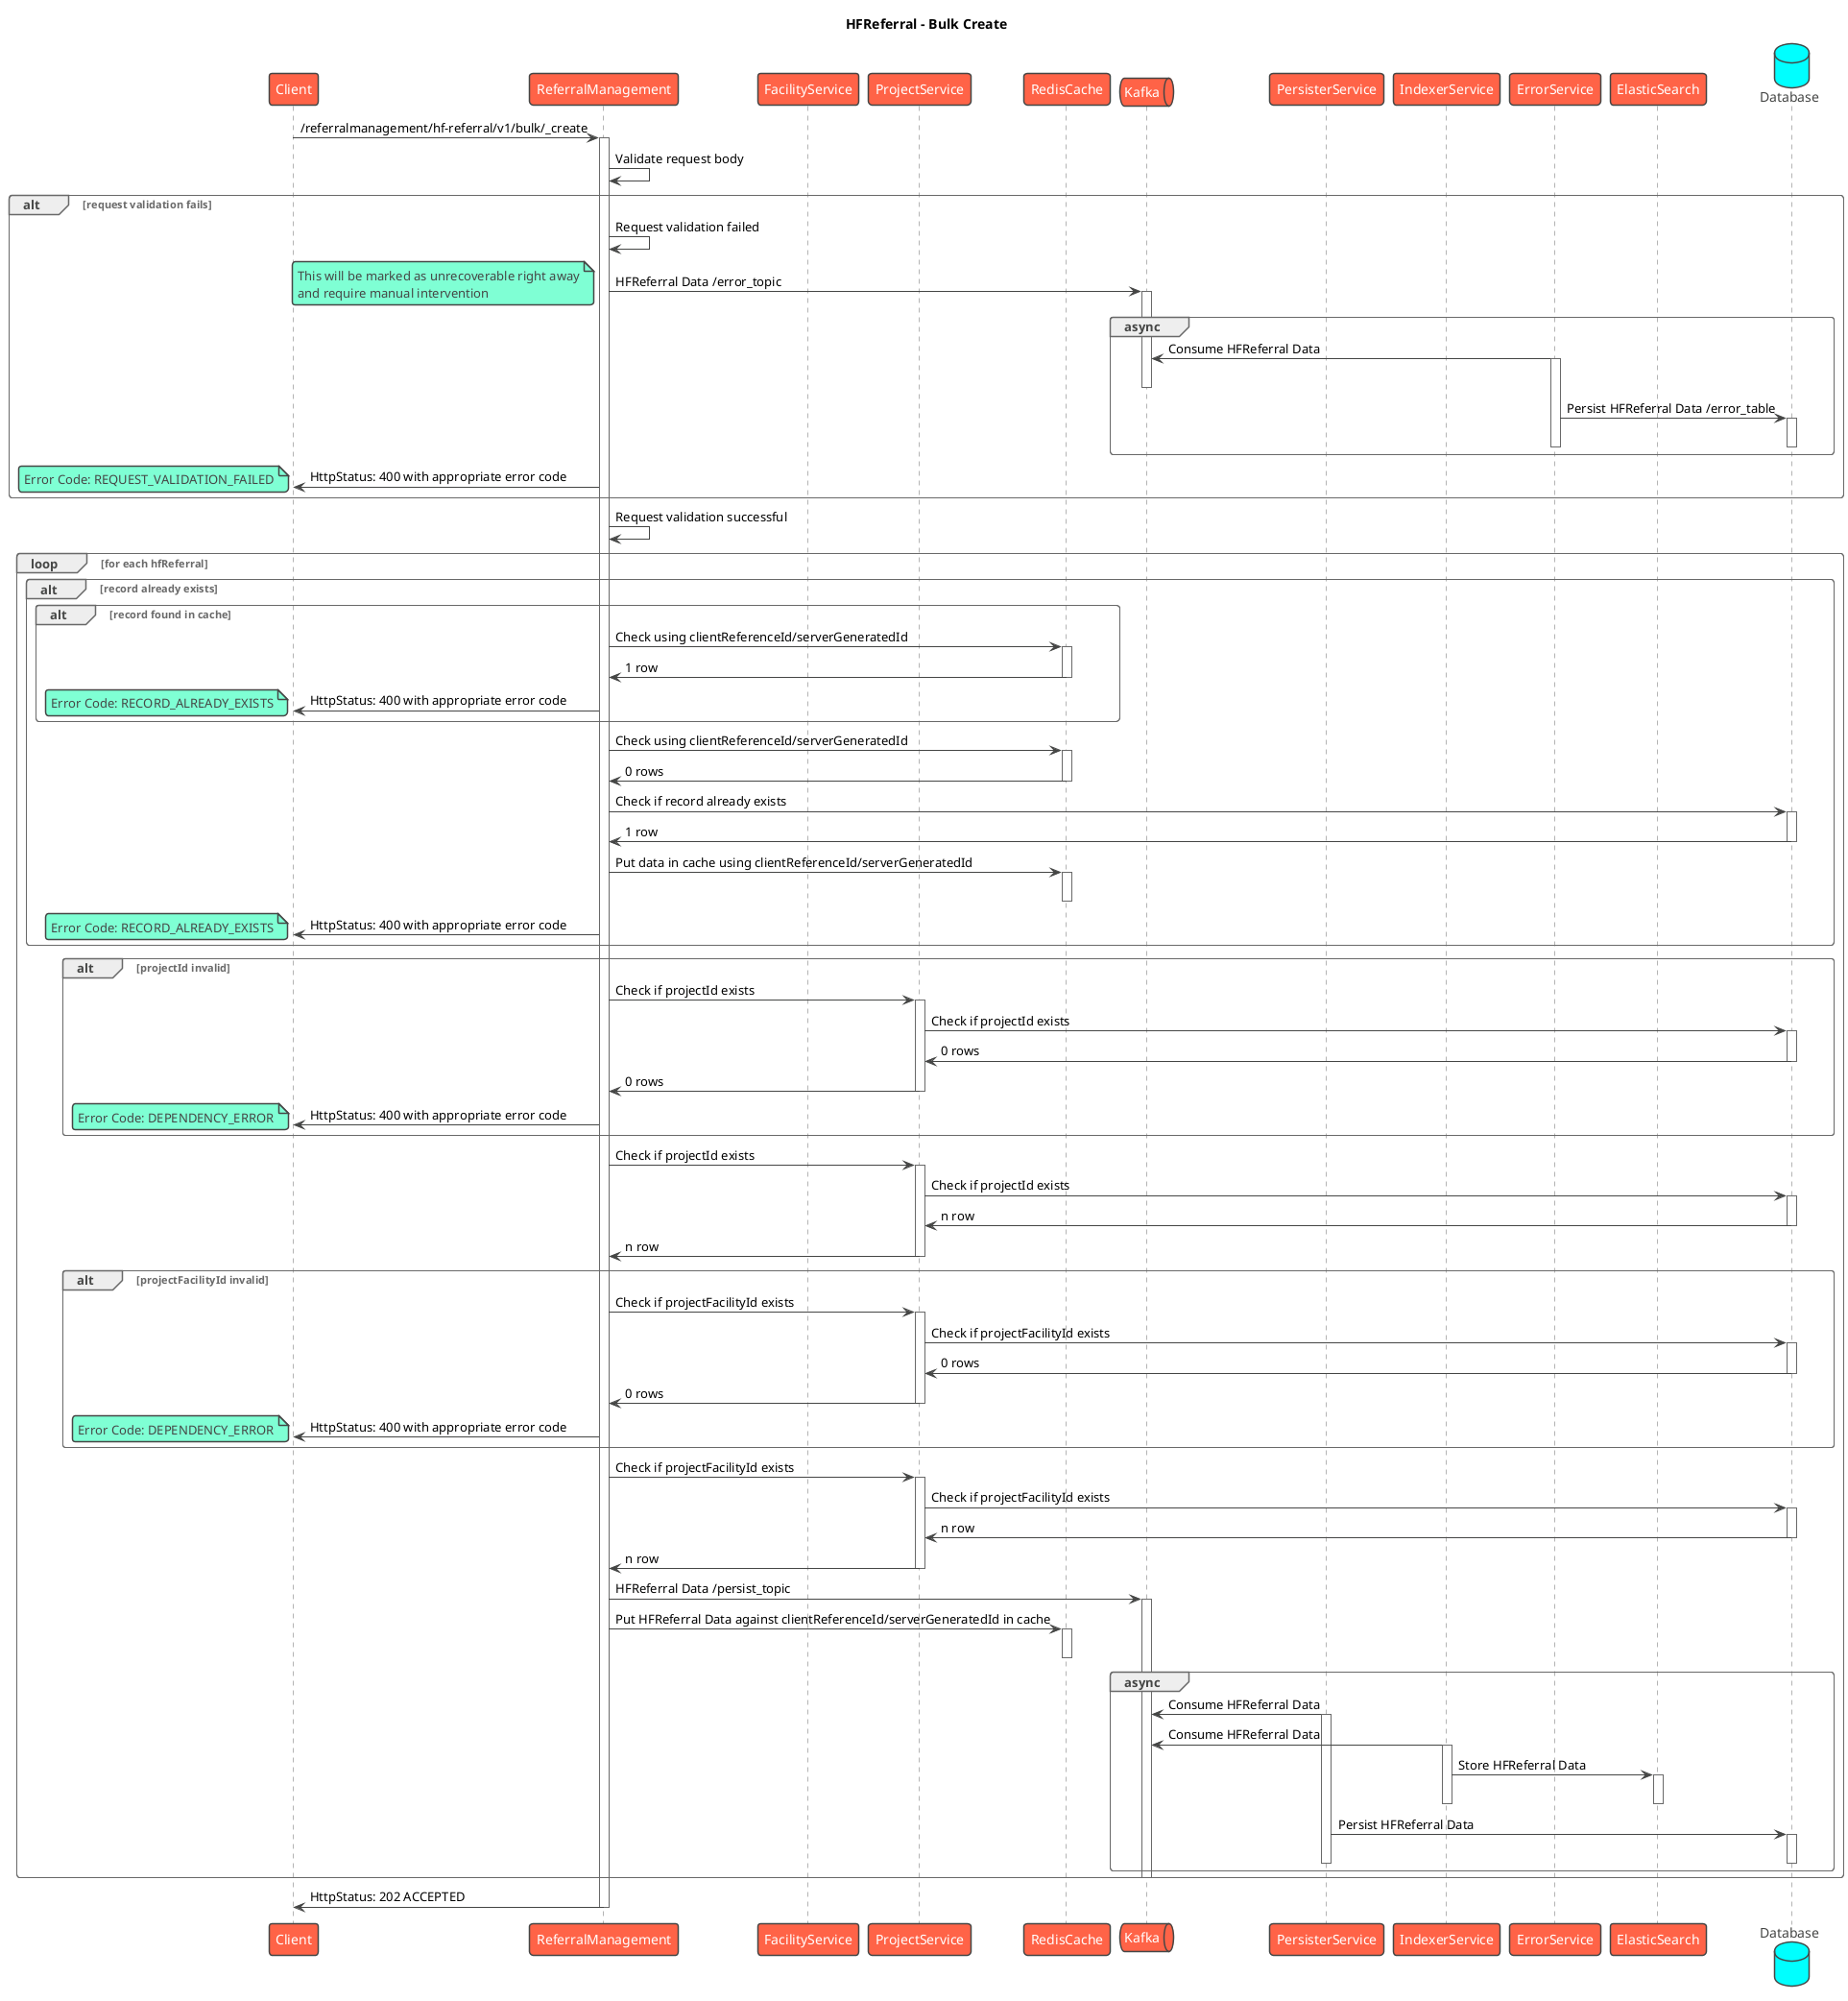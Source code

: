 @startuml
title HFReferral - Bulk Create
!theme vibrant
participant Client as c
participant ReferralManagement as rm
participant FacilityService as fs
participant ProjectService as ps
participant RedisCache as rc
queue Kafka as k
participant PersisterService as prs
participant IndexerService as idx
participant ErrorService as es
participant ElasticSearch as el
database Database as db

c -> rm : /referralmanagement/hf-referral/v1/bulk/_create
activate rm
rm -> rm : Validate request body

alt request validation fails
    rm -> rm: Request validation failed
    rm -> k: HFReferral Data /error_topic
    note left
        This will be marked as unrecoverable right away
        and require manual intervention
    end note
    activate k
    group async
        es -> k: Consume HFReferral Data
        activate es
        deactivate k
        es -> db: Persist HFReferral Data /error_table
        activate db
        deactivate db
        deactivate es
    end
    rm -> c: HttpStatus: 400 with appropriate error code
    note left
      Error Code: REQUEST_VALIDATION_FAILED
    end note
end
rm -> rm: Request validation successful
loop for each hfReferral
    alt record already exists
        alt record found in cache
          rm -> rc: Check using clientReferenceId/serverGeneratedId
          activate rc
          rc -> rm: 1 row
          deactivate rc
          rm -> c: HttpStatus: 400 with appropriate error code
          note left
              Error Code: RECORD_ALREADY_EXISTS
          end note
        end
        rm -> rc: Check using clientReferenceId/serverGeneratedId
        activate rc
        rc -> rm: 0 rows
        deactivate rc
        rm -> db: Check if record already exists
        activate db
        db -> rm: 1 row
        deactivate db
        rm -> rc: Put data in cache using clientReferenceId/serverGeneratedId
        activate rc
        deactivate rc
        rm -> c: HttpStatus: 400 with appropriate error code
        note left
            Error Code: RECORD_ALREADY_EXISTS
        end note
    end
    alt projectId invalid
        rm -> ps: Check if projectId exists
        activate ps
        ps -> db: Check if projectId exists
        activate db
        db -> ps: 0 rows
        deactivate db
        ps -> rm: 0 rows
        deactivate ps
        rm -> c: HttpStatus: 400 with appropriate error code
        note left
           Error Code: DEPENDENCY_ERROR
        end note
    end
    rm -> ps: Check if projectId exists
    activate ps
    ps -> db: Check if projectId exists
    activate db
    db -> ps: n row
    deactivate db
    ps -> rm: n row
    deactivate ps
    alt projectFacilityId invalid
            rm -> ps: Check if projectFacilityId exists
            activate ps
            ps -> db: Check if projectFacilityId exists
            activate db
            db -> ps: 0 rows
            deactivate db
            ps -> rm: 0 rows
            deactivate ps
            rm -> c: HttpStatus: 400 with appropriate error code
            note left
               Error Code: DEPENDENCY_ERROR
            end note
        end
        rm -> ps: Check if projectFacilityId exists
        activate ps
        ps -> db: Check if projectFacilityId exists
        activate db
        db -> ps: n row
        deactivate db
        ps -> rm: n row
        deactivate ps
    rm -> k: HFReferral Data /persist_topic
    activate k
    rm -> rc: Put HFReferral Data against clientReferenceId/serverGeneratedId in cache
    activate rc
    deactivate rc
    group async
        prs -> k: Consume HFReferral Data
        activate prs
        idx -> k: Consume HFReferral Data
        activate idx
        idx -> el: Store HFReferral Data
        activate el
        deactivate el
        deactivate idx
        prs -> db: Persist HFReferral Data
        activate db
        deactivate db
        deactivate prs
    end
    deactivate k
end

rm -> c : HttpStatus: 202 ACCEPTED
deactivate rm

@enduml